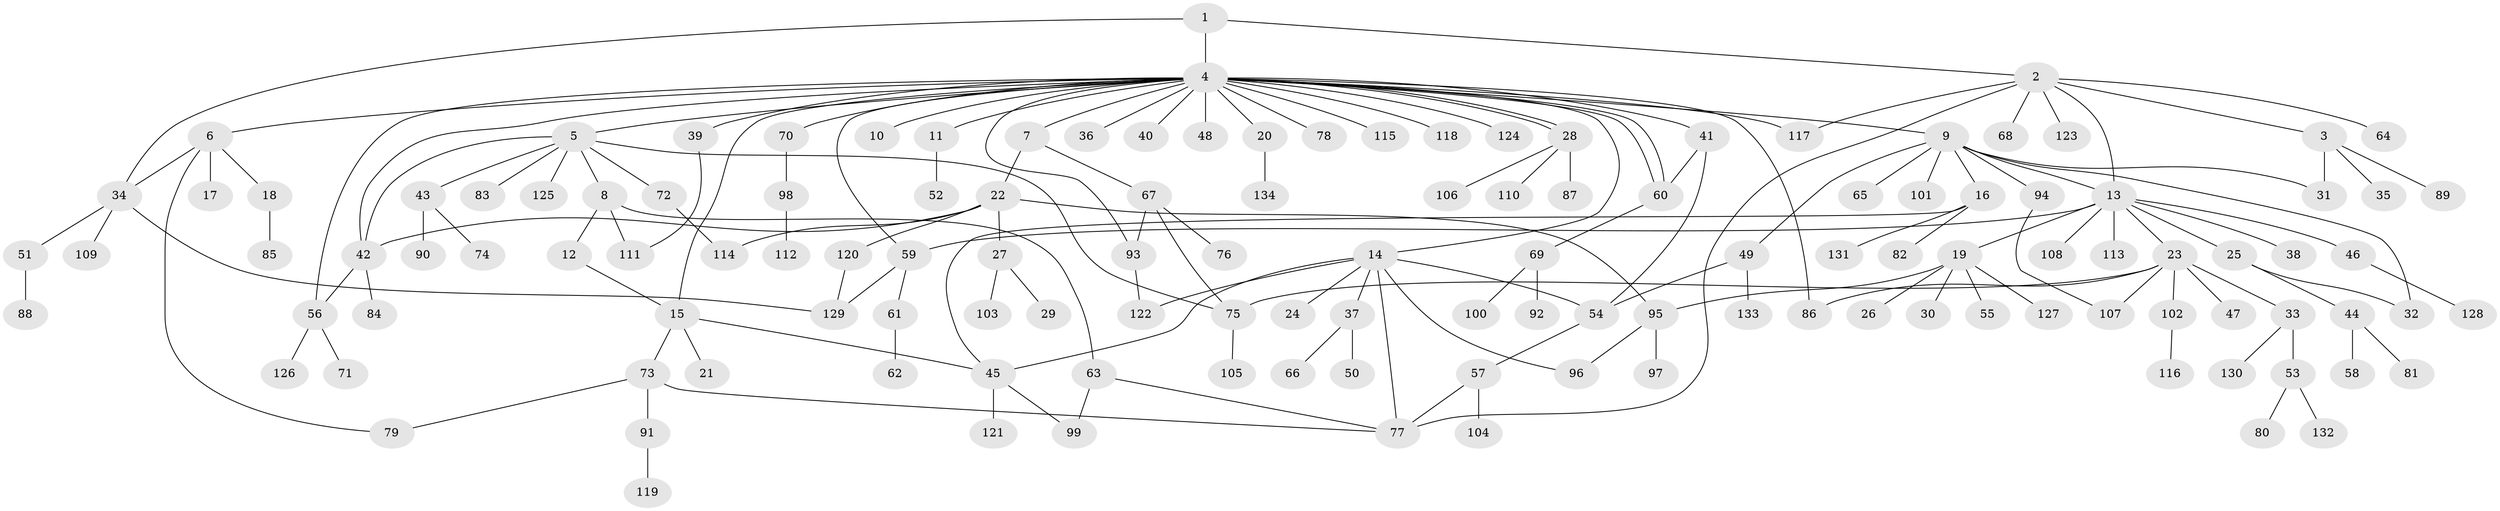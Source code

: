 // Generated by graph-tools (version 1.1) at 2025/35/03/09/25 02:35:43]
// undirected, 134 vertices, 168 edges
graph export_dot {
graph [start="1"]
  node [color=gray90,style=filled];
  1;
  2;
  3;
  4;
  5;
  6;
  7;
  8;
  9;
  10;
  11;
  12;
  13;
  14;
  15;
  16;
  17;
  18;
  19;
  20;
  21;
  22;
  23;
  24;
  25;
  26;
  27;
  28;
  29;
  30;
  31;
  32;
  33;
  34;
  35;
  36;
  37;
  38;
  39;
  40;
  41;
  42;
  43;
  44;
  45;
  46;
  47;
  48;
  49;
  50;
  51;
  52;
  53;
  54;
  55;
  56;
  57;
  58;
  59;
  60;
  61;
  62;
  63;
  64;
  65;
  66;
  67;
  68;
  69;
  70;
  71;
  72;
  73;
  74;
  75;
  76;
  77;
  78;
  79;
  80;
  81;
  82;
  83;
  84;
  85;
  86;
  87;
  88;
  89;
  90;
  91;
  92;
  93;
  94;
  95;
  96;
  97;
  98;
  99;
  100;
  101;
  102;
  103;
  104;
  105;
  106;
  107;
  108;
  109;
  110;
  111;
  112;
  113;
  114;
  115;
  116;
  117;
  118;
  119;
  120;
  121;
  122;
  123;
  124;
  125;
  126;
  127;
  128;
  129;
  130;
  131;
  132;
  133;
  134;
  1 -- 2;
  1 -- 4;
  1 -- 34;
  2 -- 3;
  2 -- 13;
  2 -- 64;
  2 -- 68;
  2 -- 77;
  2 -- 117;
  2 -- 123;
  3 -- 31;
  3 -- 35;
  3 -- 89;
  4 -- 5;
  4 -- 6;
  4 -- 7;
  4 -- 9;
  4 -- 10;
  4 -- 11;
  4 -- 14;
  4 -- 15;
  4 -- 20;
  4 -- 28;
  4 -- 28;
  4 -- 36;
  4 -- 39;
  4 -- 40;
  4 -- 41;
  4 -- 42;
  4 -- 48;
  4 -- 56;
  4 -- 59;
  4 -- 60;
  4 -- 60;
  4 -- 70;
  4 -- 78;
  4 -- 86;
  4 -- 93;
  4 -- 115;
  4 -- 117;
  4 -- 118;
  4 -- 124;
  5 -- 8;
  5 -- 42;
  5 -- 43;
  5 -- 72;
  5 -- 75;
  5 -- 83;
  5 -- 125;
  6 -- 17;
  6 -- 18;
  6 -- 34;
  6 -- 79;
  7 -- 22;
  7 -- 67;
  8 -- 12;
  8 -- 63;
  8 -- 111;
  9 -- 13;
  9 -- 16;
  9 -- 31;
  9 -- 32;
  9 -- 49;
  9 -- 65;
  9 -- 94;
  9 -- 101;
  11 -- 52;
  12 -- 15;
  13 -- 19;
  13 -- 23;
  13 -- 25;
  13 -- 38;
  13 -- 46;
  13 -- 59;
  13 -- 108;
  13 -- 113;
  14 -- 24;
  14 -- 37;
  14 -- 45;
  14 -- 54;
  14 -- 77;
  14 -- 96;
  14 -- 122;
  15 -- 21;
  15 -- 45;
  15 -- 73;
  16 -- 45;
  16 -- 82;
  16 -- 131;
  18 -- 85;
  19 -- 26;
  19 -- 30;
  19 -- 55;
  19 -- 95;
  19 -- 127;
  20 -- 134;
  22 -- 27;
  22 -- 42;
  22 -- 95;
  22 -- 114;
  22 -- 120;
  23 -- 33;
  23 -- 47;
  23 -- 75;
  23 -- 86;
  23 -- 102;
  23 -- 107;
  25 -- 32;
  25 -- 44;
  27 -- 29;
  27 -- 103;
  28 -- 87;
  28 -- 106;
  28 -- 110;
  33 -- 53;
  33 -- 130;
  34 -- 51;
  34 -- 109;
  34 -- 129;
  37 -- 50;
  37 -- 66;
  39 -- 111;
  41 -- 54;
  41 -- 60;
  42 -- 56;
  42 -- 84;
  43 -- 74;
  43 -- 90;
  44 -- 58;
  44 -- 81;
  45 -- 99;
  45 -- 121;
  46 -- 128;
  49 -- 54;
  49 -- 133;
  51 -- 88;
  53 -- 80;
  53 -- 132;
  54 -- 57;
  56 -- 71;
  56 -- 126;
  57 -- 77;
  57 -- 104;
  59 -- 61;
  59 -- 129;
  60 -- 69;
  61 -- 62;
  63 -- 77;
  63 -- 99;
  67 -- 75;
  67 -- 76;
  67 -- 93;
  69 -- 92;
  69 -- 100;
  70 -- 98;
  72 -- 114;
  73 -- 77;
  73 -- 79;
  73 -- 91;
  75 -- 105;
  91 -- 119;
  93 -- 122;
  94 -- 107;
  95 -- 96;
  95 -- 97;
  98 -- 112;
  102 -- 116;
  120 -- 129;
}
